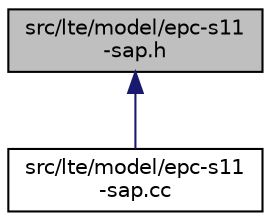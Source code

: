 digraph "src/lte/model/epc-s11-sap.h"
{
 // LATEX_PDF_SIZE
  edge [fontname="Helvetica",fontsize="10",labelfontname="Helvetica",labelfontsize="10"];
  node [fontname="Helvetica",fontsize="10",shape=record];
  Node1 [label="src/lte/model/epc-s11\l-sap.h",height=0.2,width=0.4,color="black", fillcolor="grey75", style="filled", fontcolor="black",tooltip=" "];
  Node1 -> Node2 [dir="back",color="midnightblue",fontsize="10",style="solid",fontname="Helvetica"];
  Node2 [label="src/lte/model/epc-s11\l-sap.cc",height=0.2,width=0.4,color="black", fillcolor="white", style="filled",URL="$epc-s11-sap_8cc.html",tooltip=" "];
}
